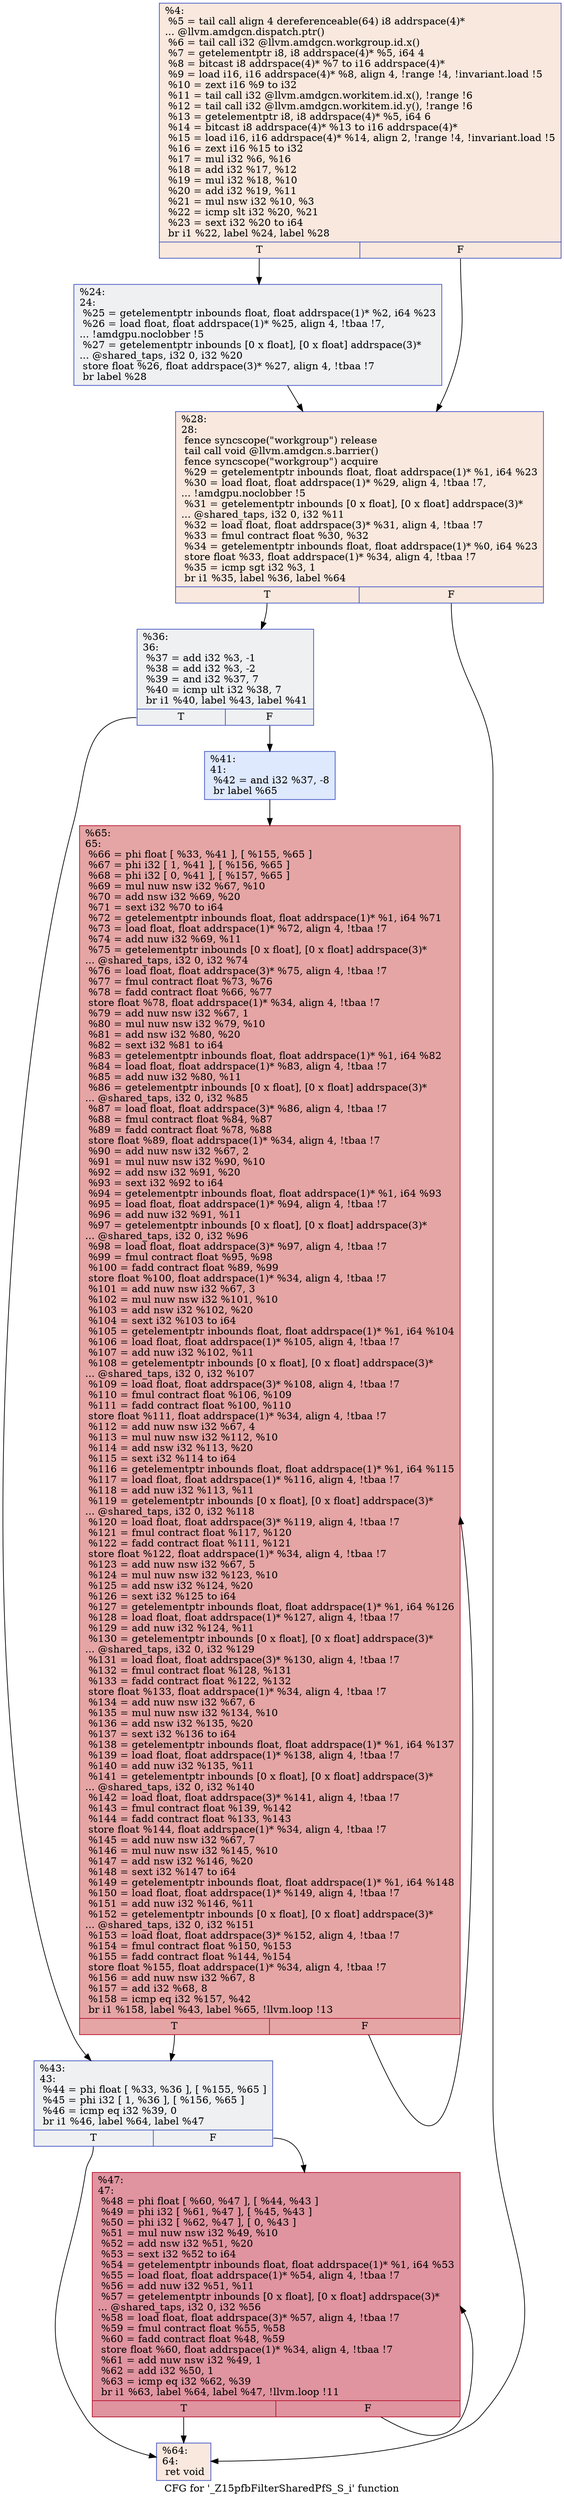 digraph "CFG for '_Z15pfbFilterSharedPfS_S_i' function" {
	label="CFG for '_Z15pfbFilterSharedPfS_S_i' function";

	Node0x575c6a0 [shape=record,color="#3d50c3ff", style=filled, fillcolor="#f2cab570",label="{%4:\l  %5 = tail call align 4 dereferenceable(64) i8 addrspace(4)*\l... @llvm.amdgcn.dispatch.ptr()\l  %6 = tail call i32 @llvm.amdgcn.workgroup.id.x()\l  %7 = getelementptr i8, i8 addrspace(4)* %5, i64 4\l  %8 = bitcast i8 addrspace(4)* %7 to i16 addrspace(4)*\l  %9 = load i16, i16 addrspace(4)* %8, align 4, !range !4, !invariant.load !5\l  %10 = zext i16 %9 to i32\l  %11 = tail call i32 @llvm.amdgcn.workitem.id.x(), !range !6\l  %12 = tail call i32 @llvm.amdgcn.workitem.id.y(), !range !6\l  %13 = getelementptr i8, i8 addrspace(4)* %5, i64 6\l  %14 = bitcast i8 addrspace(4)* %13 to i16 addrspace(4)*\l  %15 = load i16, i16 addrspace(4)* %14, align 2, !range !4, !invariant.load !5\l  %16 = zext i16 %15 to i32\l  %17 = mul i32 %6, %16\l  %18 = add i32 %17, %12\l  %19 = mul i32 %18, %10\l  %20 = add i32 %19, %11\l  %21 = mul nsw i32 %10, %3\l  %22 = icmp slt i32 %20, %21\l  %23 = sext i32 %20 to i64\l  br i1 %22, label %24, label %28\l|{<s0>T|<s1>F}}"];
	Node0x575c6a0:s0 -> Node0x575fef0;
	Node0x575c6a0:s1 -> Node0x575ff80;
	Node0x575fef0 [shape=record,color="#3d50c3ff", style=filled, fillcolor="#d9dce170",label="{%24:\l24:                                               \l  %25 = getelementptr inbounds float, float addrspace(1)* %2, i64 %23\l  %26 = load float, float addrspace(1)* %25, align 4, !tbaa !7,\l... !amdgpu.noclobber !5\l  %27 = getelementptr inbounds [0 x float], [0 x float] addrspace(3)*\l... @shared_taps, i32 0, i32 %20\l  store float %26, float addrspace(3)* %27, align 4, !tbaa !7\l  br label %28\l}"];
	Node0x575fef0 -> Node0x575ff80;
	Node0x575ff80 [shape=record,color="#3d50c3ff", style=filled, fillcolor="#f2cab570",label="{%28:\l28:                                               \l  fence syncscope(\"workgroup\") release\l  tail call void @llvm.amdgcn.s.barrier()\l  fence syncscope(\"workgroup\") acquire\l  %29 = getelementptr inbounds float, float addrspace(1)* %1, i64 %23\l  %30 = load float, float addrspace(1)* %29, align 4, !tbaa !7,\l... !amdgpu.noclobber !5\l  %31 = getelementptr inbounds [0 x float], [0 x float] addrspace(3)*\l... @shared_taps, i32 0, i32 %11\l  %32 = load float, float addrspace(3)* %31, align 4, !tbaa !7\l  %33 = fmul contract float %30, %32\l  %34 = getelementptr inbounds float, float addrspace(1)* %0, i64 %23\l  store float %33, float addrspace(1)* %34, align 4, !tbaa !7\l  %35 = icmp sgt i32 %3, 1\l  br i1 %35, label %36, label %64\l|{<s0>T|<s1>F}}"];
	Node0x575ff80:s0 -> Node0x575fb30;
	Node0x575ff80:s1 -> Node0x57614b0;
	Node0x575fb30 [shape=record,color="#3d50c3ff", style=filled, fillcolor="#d9dce170",label="{%36:\l36:                                               \l  %37 = add i32 %3, -1\l  %38 = add i32 %3, -2\l  %39 = and i32 %37, 7\l  %40 = icmp ult i32 %38, 7\l  br i1 %40, label %43, label %41\l|{<s0>T|<s1>F}}"];
	Node0x575fb30:s0 -> Node0x5761860;
	Node0x575fb30:s1 -> Node0x57618b0;
	Node0x57618b0 [shape=record,color="#3d50c3ff", style=filled, fillcolor="#b5cdfa70",label="{%41:\l41:                                               \l  %42 = and i32 %37, -8\l  br label %65\l}"];
	Node0x57618b0 -> Node0x5761ab0;
	Node0x5761860 [shape=record,color="#3d50c3ff", style=filled, fillcolor="#d9dce170",label="{%43:\l43:                                               \l  %44 = phi float [ %33, %36 ], [ %155, %65 ]\l  %45 = phi i32 [ 1, %36 ], [ %156, %65 ]\l  %46 = icmp eq i32 %39, 0\l  br i1 %46, label %64, label %47\l|{<s0>T|<s1>F}}"];
	Node0x5761860:s0 -> Node0x57614b0;
	Node0x5761860:s1 -> Node0x5761e00;
	Node0x5761e00 [shape=record,color="#b70d28ff", style=filled, fillcolor="#b70d2870",label="{%47:\l47:                                               \l  %48 = phi float [ %60, %47 ], [ %44, %43 ]\l  %49 = phi i32 [ %61, %47 ], [ %45, %43 ]\l  %50 = phi i32 [ %62, %47 ], [ 0, %43 ]\l  %51 = mul nuw nsw i32 %49, %10\l  %52 = add nsw i32 %51, %20\l  %53 = sext i32 %52 to i64\l  %54 = getelementptr inbounds float, float addrspace(1)* %1, i64 %53\l  %55 = load float, float addrspace(1)* %54, align 4, !tbaa !7\l  %56 = add nuw i32 %51, %11\l  %57 = getelementptr inbounds [0 x float], [0 x float] addrspace(3)*\l... @shared_taps, i32 0, i32 %56\l  %58 = load float, float addrspace(3)* %57, align 4, !tbaa !7\l  %59 = fmul contract float %55, %58\l  %60 = fadd contract float %48, %59\l  store float %60, float addrspace(1)* %34, align 4, !tbaa !7\l  %61 = add nuw nsw i32 %49, 1\l  %62 = add i32 %50, 1\l  %63 = icmp eq i32 %62, %39\l  br i1 %63, label %64, label %47, !llvm.loop !11\l|{<s0>T|<s1>F}}"];
	Node0x5761e00:s0 -> Node0x57614b0;
	Node0x5761e00:s1 -> Node0x5761e00;
	Node0x57614b0 [shape=record,color="#3d50c3ff", style=filled, fillcolor="#f2cab570",label="{%64:\l64:                                               \l  ret void\l}"];
	Node0x5761ab0 [shape=record,color="#b70d28ff", style=filled, fillcolor="#c5333470",label="{%65:\l65:                                               \l  %66 = phi float [ %33, %41 ], [ %155, %65 ]\l  %67 = phi i32 [ 1, %41 ], [ %156, %65 ]\l  %68 = phi i32 [ 0, %41 ], [ %157, %65 ]\l  %69 = mul nuw nsw i32 %67, %10\l  %70 = add nsw i32 %69, %20\l  %71 = sext i32 %70 to i64\l  %72 = getelementptr inbounds float, float addrspace(1)* %1, i64 %71\l  %73 = load float, float addrspace(1)* %72, align 4, !tbaa !7\l  %74 = add nuw i32 %69, %11\l  %75 = getelementptr inbounds [0 x float], [0 x float] addrspace(3)*\l... @shared_taps, i32 0, i32 %74\l  %76 = load float, float addrspace(3)* %75, align 4, !tbaa !7\l  %77 = fmul contract float %73, %76\l  %78 = fadd contract float %66, %77\l  store float %78, float addrspace(1)* %34, align 4, !tbaa !7\l  %79 = add nuw nsw i32 %67, 1\l  %80 = mul nuw nsw i32 %79, %10\l  %81 = add nsw i32 %80, %20\l  %82 = sext i32 %81 to i64\l  %83 = getelementptr inbounds float, float addrspace(1)* %1, i64 %82\l  %84 = load float, float addrspace(1)* %83, align 4, !tbaa !7\l  %85 = add nuw i32 %80, %11\l  %86 = getelementptr inbounds [0 x float], [0 x float] addrspace(3)*\l... @shared_taps, i32 0, i32 %85\l  %87 = load float, float addrspace(3)* %86, align 4, !tbaa !7\l  %88 = fmul contract float %84, %87\l  %89 = fadd contract float %78, %88\l  store float %89, float addrspace(1)* %34, align 4, !tbaa !7\l  %90 = add nuw nsw i32 %67, 2\l  %91 = mul nuw nsw i32 %90, %10\l  %92 = add nsw i32 %91, %20\l  %93 = sext i32 %92 to i64\l  %94 = getelementptr inbounds float, float addrspace(1)* %1, i64 %93\l  %95 = load float, float addrspace(1)* %94, align 4, !tbaa !7\l  %96 = add nuw i32 %91, %11\l  %97 = getelementptr inbounds [0 x float], [0 x float] addrspace(3)*\l... @shared_taps, i32 0, i32 %96\l  %98 = load float, float addrspace(3)* %97, align 4, !tbaa !7\l  %99 = fmul contract float %95, %98\l  %100 = fadd contract float %89, %99\l  store float %100, float addrspace(1)* %34, align 4, !tbaa !7\l  %101 = add nuw nsw i32 %67, 3\l  %102 = mul nuw nsw i32 %101, %10\l  %103 = add nsw i32 %102, %20\l  %104 = sext i32 %103 to i64\l  %105 = getelementptr inbounds float, float addrspace(1)* %1, i64 %104\l  %106 = load float, float addrspace(1)* %105, align 4, !tbaa !7\l  %107 = add nuw i32 %102, %11\l  %108 = getelementptr inbounds [0 x float], [0 x float] addrspace(3)*\l... @shared_taps, i32 0, i32 %107\l  %109 = load float, float addrspace(3)* %108, align 4, !tbaa !7\l  %110 = fmul contract float %106, %109\l  %111 = fadd contract float %100, %110\l  store float %111, float addrspace(1)* %34, align 4, !tbaa !7\l  %112 = add nuw nsw i32 %67, 4\l  %113 = mul nuw nsw i32 %112, %10\l  %114 = add nsw i32 %113, %20\l  %115 = sext i32 %114 to i64\l  %116 = getelementptr inbounds float, float addrspace(1)* %1, i64 %115\l  %117 = load float, float addrspace(1)* %116, align 4, !tbaa !7\l  %118 = add nuw i32 %113, %11\l  %119 = getelementptr inbounds [0 x float], [0 x float] addrspace(3)*\l... @shared_taps, i32 0, i32 %118\l  %120 = load float, float addrspace(3)* %119, align 4, !tbaa !7\l  %121 = fmul contract float %117, %120\l  %122 = fadd contract float %111, %121\l  store float %122, float addrspace(1)* %34, align 4, !tbaa !7\l  %123 = add nuw nsw i32 %67, 5\l  %124 = mul nuw nsw i32 %123, %10\l  %125 = add nsw i32 %124, %20\l  %126 = sext i32 %125 to i64\l  %127 = getelementptr inbounds float, float addrspace(1)* %1, i64 %126\l  %128 = load float, float addrspace(1)* %127, align 4, !tbaa !7\l  %129 = add nuw i32 %124, %11\l  %130 = getelementptr inbounds [0 x float], [0 x float] addrspace(3)*\l... @shared_taps, i32 0, i32 %129\l  %131 = load float, float addrspace(3)* %130, align 4, !tbaa !7\l  %132 = fmul contract float %128, %131\l  %133 = fadd contract float %122, %132\l  store float %133, float addrspace(1)* %34, align 4, !tbaa !7\l  %134 = add nuw nsw i32 %67, 6\l  %135 = mul nuw nsw i32 %134, %10\l  %136 = add nsw i32 %135, %20\l  %137 = sext i32 %136 to i64\l  %138 = getelementptr inbounds float, float addrspace(1)* %1, i64 %137\l  %139 = load float, float addrspace(1)* %138, align 4, !tbaa !7\l  %140 = add nuw i32 %135, %11\l  %141 = getelementptr inbounds [0 x float], [0 x float] addrspace(3)*\l... @shared_taps, i32 0, i32 %140\l  %142 = load float, float addrspace(3)* %141, align 4, !tbaa !7\l  %143 = fmul contract float %139, %142\l  %144 = fadd contract float %133, %143\l  store float %144, float addrspace(1)* %34, align 4, !tbaa !7\l  %145 = add nuw nsw i32 %67, 7\l  %146 = mul nuw nsw i32 %145, %10\l  %147 = add nsw i32 %146, %20\l  %148 = sext i32 %147 to i64\l  %149 = getelementptr inbounds float, float addrspace(1)* %1, i64 %148\l  %150 = load float, float addrspace(1)* %149, align 4, !tbaa !7\l  %151 = add nuw i32 %146, %11\l  %152 = getelementptr inbounds [0 x float], [0 x float] addrspace(3)*\l... @shared_taps, i32 0, i32 %151\l  %153 = load float, float addrspace(3)* %152, align 4, !tbaa !7\l  %154 = fmul contract float %150, %153\l  %155 = fadd contract float %144, %154\l  store float %155, float addrspace(1)* %34, align 4, !tbaa !7\l  %156 = add nuw nsw i32 %67, 8\l  %157 = add i32 %68, 8\l  %158 = icmp eq i32 %157, %42\l  br i1 %158, label %43, label %65, !llvm.loop !13\l|{<s0>T|<s1>F}}"];
	Node0x5761ab0:s0 -> Node0x5761860;
	Node0x5761ab0:s1 -> Node0x5761ab0;
}
